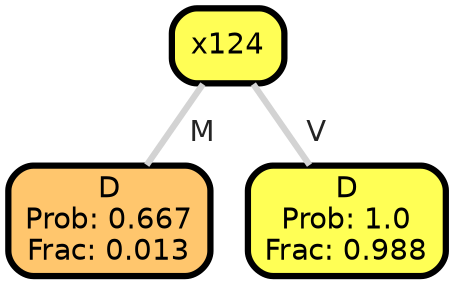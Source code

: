 graph Tree {
node [shape=box, style="filled, rounded",color="black",penwidth="3",fontcolor="black",                 fontname=helvetica] ;
graph [ranksep="0 equally", splines=straight,                 bgcolor=transparent, dpi=200] ;
edge [fontname=helvetica, fontweight=bold,fontcolor=grey14,color=lightgray] ;
0 [label="D
Prob: 0.667
Frac: 0.013", fillcolor="#ffc66d"] ;
1 [label="x124", fillcolor="#fffe55"] ;
2 [label="D
Prob: 1.0
Frac: 0.988", fillcolor="#ffff55"] ;
1 -- 0 [label=" M",penwidth=3] ;
1 -- 2 [label=" V",penwidth=3] ;
{rank = same;}}